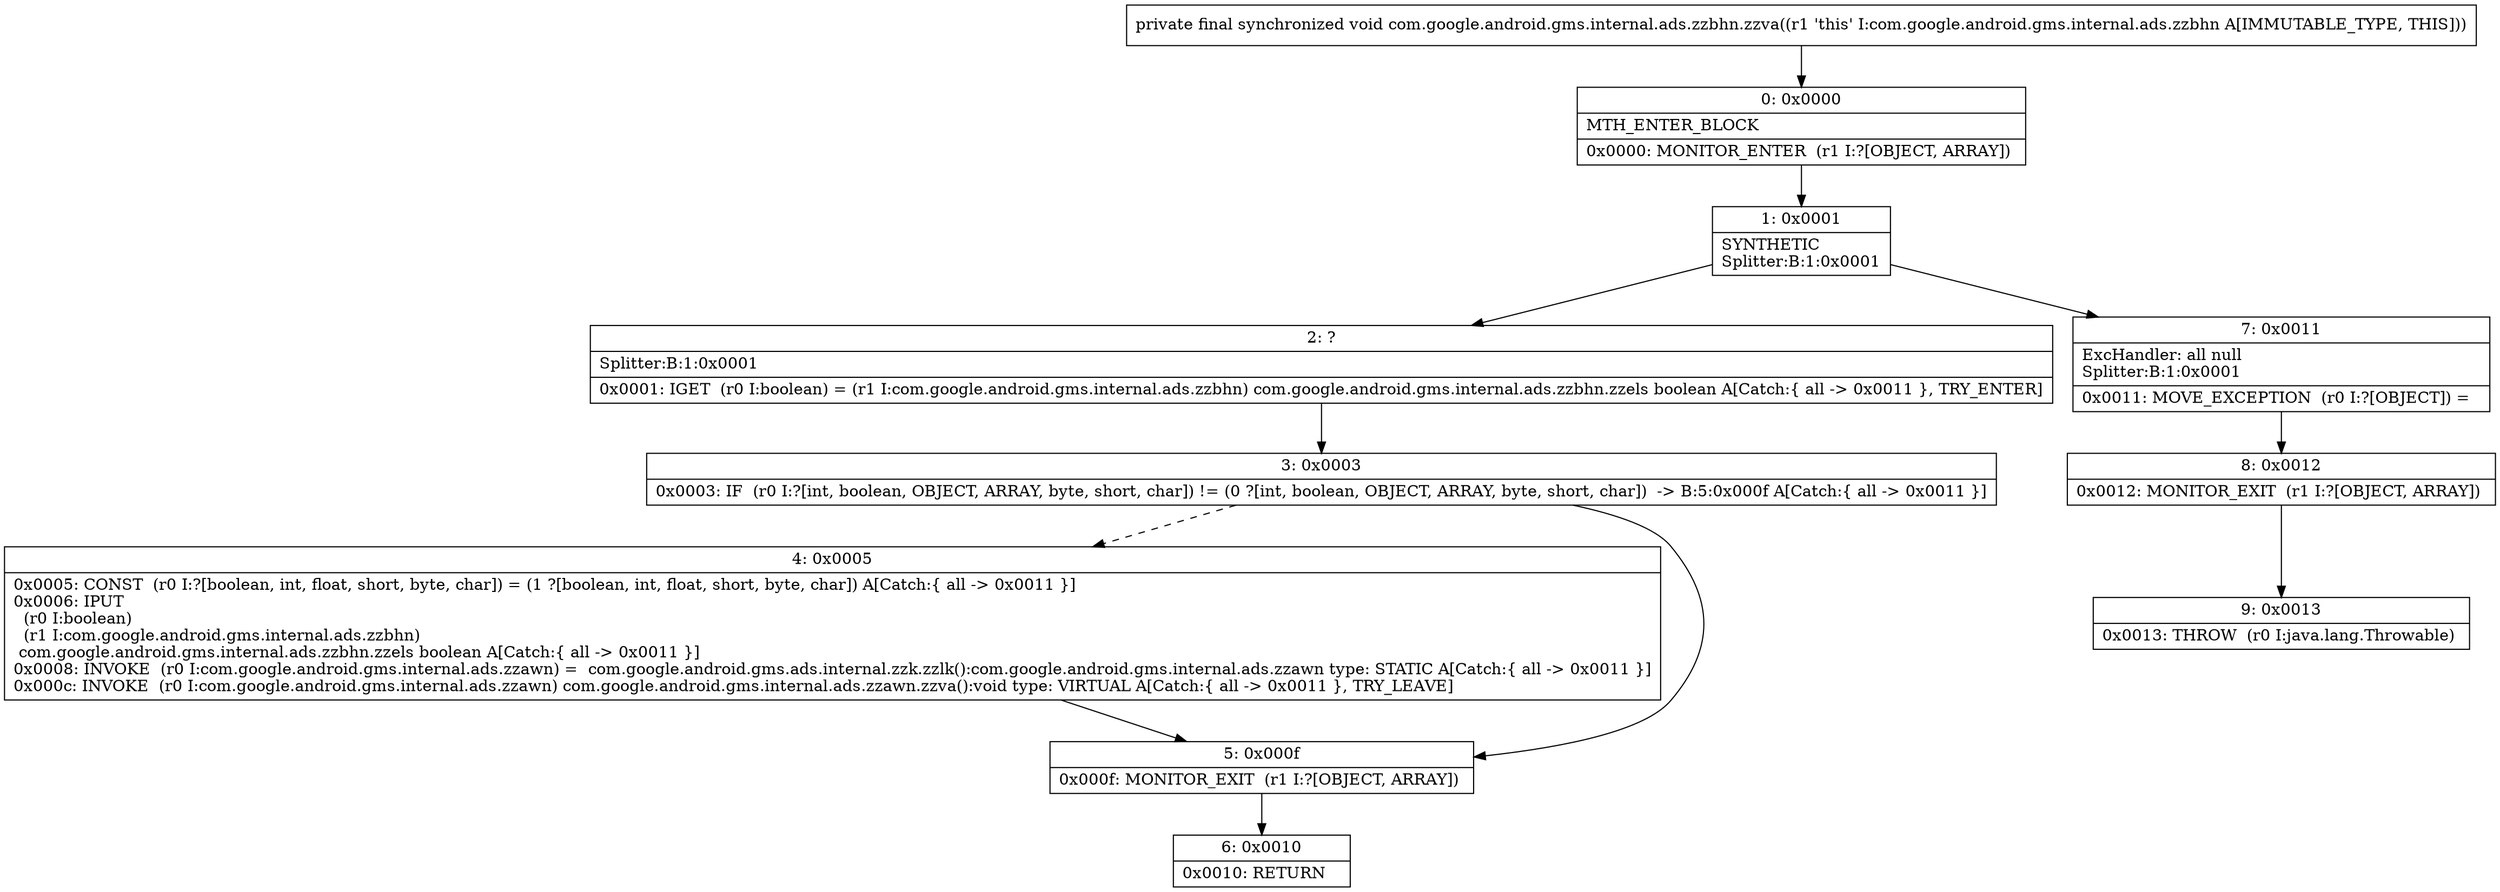 digraph "CFG forcom.google.android.gms.internal.ads.zzbhn.zzva()V" {
Node_0 [shape=record,label="{0\:\ 0x0000|MTH_ENTER_BLOCK\l|0x0000: MONITOR_ENTER  (r1 I:?[OBJECT, ARRAY]) \l}"];
Node_1 [shape=record,label="{1\:\ 0x0001|SYNTHETIC\lSplitter:B:1:0x0001\l}"];
Node_2 [shape=record,label="{2\:\ ?|Splitter:B:1:0x0001\l|0x0001: IGET  (r0 I:boolean) = (r1 I:com.google.android.gms.internal.ads.zzbhn) com.google.android.gms.internal.ads.zzbhn.zzels boolean A[Catch:\{ all \-\> 0x0011 \}, TRY_ENTER]\l}"];
Node_3 [shape=record,label="{3\:\ 0x0003|0x0003: IF  (r0 I:?[int, boolean, OBJECT, ARRAY, byte, short, char]) != (0 ?[int, boolean, OBJECT, ARRAY, byte, short, char])  \-\> B:5:0x000f A[Catch:\{ all \-\> 0x0011 \}]\l}"];
Node_4 [shape=record,label="{4\:\ 0x0005|0x0005: CONST  (r0 I:?[boolean, int, float, short, byte, char]) = (1 ?[boolean, int, float, short, byte, char]) A[Catch:\{ all \-\> 0x0011 \}]\l0x0006: IPUT  \l  (r0 I:boolean)\l  (r1 I:com.google.android.gms.internal.ads.zzbhn)\l com.google.android.gms.internal.ads.zzbhn.zzels boolean A[Catch:\{ all \-\> 0x0011 \}]\l0x0008: INVOKE  (r0 I:com.google.android.gms.internal.ads.zzawn) =  com.google.android.gms.ads.internal.zzk.zzlk():com.google.android.gms.internal.ads.zzawn type: STATIC A[Catch:\{ all \-\> 0x0011 \}]\l0x000c: INVOKE  (r0 I:com.google.android.gms.internal.ads.zzawn) com.google.android.gms.internal.ads.zzawn.zzva():void type: VIRTUAL A[Catch:\{ all \-\> 0x0011 \}, TRY_LEAVE]\l}"];
Node_5 [shape=record,label="{5\:\ 0x000f|0x000f: MONITOR_EXIT  (r1 I:?[OBJECT, ARRAY]) \l}"];
Node_6 [shape=record,label="{6\:\ 0x0010|0x0010: RETURN   \l}"];
Node_7 [shape=record,label="{7\:\ 0x0011|ExcHandler: all null\lSplitter:B:1:0x0001\l|0x0011: MOVE_EXCEPTION  (r0 I:?[OBJECT]) =  \l}"];
Node_8 [shape=record,label="{8\:\ 0x0012|0x0012: MONITOR_EXIT  (r1 I:?[OBJECT, ARRAY]) \l}"];
Node_9 [shape=record,label="{9\:\ 0x0013|0x0013: THROW  (r0 I:java.lang.Throwable) \l}"];
MethodNode[shape=record,label="{private final synchronized void com.google.android.gms.internal.ads.zzbhn.zzva((r1 'this' I:com.google.android.gms.internal.ads.zzbhn A[IMMUTABLE_TYPE, THIS])) }"];
MethodNode -> Node_0;
Node_0 -> Node_1;
Node_1 -> Node_2;
Node_1 -> Node_7;
Node_2 -> Node_3;
Node_3 -> Node_4[style=dashed];
Node_3 -> Node_5;
Node_4 -> Node_5;
Node_5 -> Node_6;
Node_7 -> Node_8;
Node_8 -> Node_9;
}

